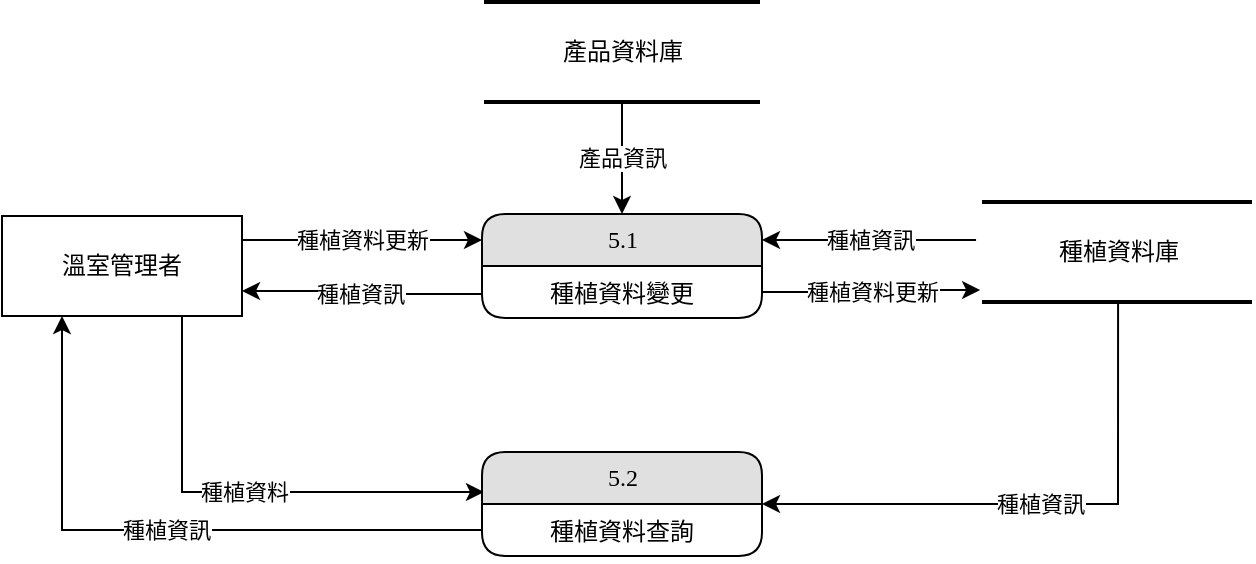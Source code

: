 <mxfile version="12.9.13" type="device"><diagram id="p-VdkyrW_oovcducr54P" name="第1頁"><mxGraphModel dx="1086" dy="806" grid="1" gridSize="10" guides="1" tooltips="1" connect="1" arrows="1" fold="1" page="1" pageScale="1" pageWidth="827" pageHeight="1169" math="0" shadow="0"><root><mxCell id="0"/><mxCell id="1" parent="0"/><mxCell id="AekNg8NI2HhfpbxMB8yL-2" value="種植資料更新" style="edgeStyle=orthogonalEdgeStyle;rounded=0;orthogonalLoop=1;jettySize=auto;html=1;entryX=0;entryY=0.25;entryDx=0;entryDy=0;" parent="1" source="AekNg8NI2HhfpbxMB8yL-4" target="AekNg8NI2HhfpbxMB8yL-11" edge="1"><mxGeometry relative="1" as="geometry"><Array as="points"><mxPoint x="220" y="359"/><mxPoint x="220" y="359"/></Array></mxGeometry></mxCell><mxCell id="AekNg8NI2HhfpbxMB8yL-4" value="溫室管理者" style="whiteSpace=wrap;html=1;rounded=0;shadow=0;comic=0;labelBackgroundColor=none;strokeWidth=1;fontFamily=Verdana;fontSize=12;align=center;" parent="1" vertex="1"><mxGeometry x="110" y="347" width="120" height="50" as="geometry"/></mxCell><mxCell id="AekNg8NI2HhfpbxMB8yL-5" value="種植資訊" style="edgeStyle=orthogonalEdgeStyle;rounded=0;orthogonalLoop=1;jettySize=auto;html=1;entryX=1;entryY=0.25;entryDx=0;entryDy=0;exitX=-0.022;exitY=0.38;exitDx=0;exitDy=0;exitPerimeter=0;" parent="1" source="AekNg8NI2HhfpbxMB8yL-7" target="AekNg8NI2HhfpbxMB8yL-11" edge="1"><mxGeometry relative="1" as="geometry"><Array as="points"><mxPoint x="560" y="359"/><mxPoint x="560" y="359"/></Array></mxGeometry></mxCell><mxCell id="AekNg8NI2HhfpbxMB8yL-7" value="種植資料庫" style="html=1;rounded=0;shadow=0;comic=0;labelBackgroundColor=none;strokeWidth=2;fontFamily=Verdana;fontSize=12;align=center;shape=mxgraph.ios7ui.horLines;" parent="1" vertex="1"><mxGeometry x="600" y="340" width="135" height="50" as="geometry"/></mxCell><mxCell id="AekNg8NI2HhfpbxMB8yL-8" value="種植資訊" style="edgeStyle=orthogonalEdgeStyle;rounded=0;orthogonalLoop=1;jettySize=auto;html=1;entryX=1;entryY=0.75;entryDx=0;entryDy=0;" parent="1" source="AekNg8NI2HhfpbxMB8yL-11" target="AekNg8NI2HhfpbxMB8yL-4" edge="1"><mxGeometry relative="1" as="geometry"><mxPoint x="170" y="380" as="targetPoint"/><Array as="points"><mxPoint x="285" y="386"/></Array></mxGeometry></mxCell><mxCell id="AekNg8NI2HhfpbxMB8yL-9" value="種植資料更新" style="edgeStyle=orthogonalEdgeStyle;rounded=0;orthogonalLoop=1;jettySize=auto;html=1;exitX=1;exitY=0.5;exitDx=0;exitDy=0;entryX=-0.007;entryY=0.88;entryDx=0;entryDy=0;entryPerimeter=0;" parent="1" source="AekNg8NI2HhfpbxMB8yL-12" target="AekNg8NI2HhfpbxMB8yL-7" edge="1"><mxGeometry relative="1" as="geometry"><mxPoint x="618" y="360" as="targetPoint"/><Array as="points"/></mxGeometry></mxCell><mxCell id="AekNg8NI2HhfpbxMB8yL-11" value="5.1" style="swimlane;html=1;fontStyle=0;childLayout=stackLayout;horizontal=1;startSize=26;horizontalStack=0;resizeParent=1;resizeLast=0;collapsible=1;marginBottom=0;swimlaneFillColor=#ffffff;align=center;rounded=1;shadow=0;comic=0;labelBackgroundColor=none;strokeWidth=1;fontFamily=Verdana;fontSize=12;fillColor=#E0E0E0;" parent="1" vertex="1"><mxGeometry x="350" y="346" width="140" height="52" as="geometry"/></mxCell><mxCell id="AekNg8NI2HhfpbxMB8yL-12" value="種植資料變更" style="text;html=1;strokeColor=none;fillColor=none;spacingLeft=4;spacingRight=4;whiteSpace=wrap;overflow=hidden;rotatable=0;points=[[0,0.5],[1,0.5]];portConstraint=eastwest;align=center;" parent="AekNg8NI2HhfpbxMB8yL-11" vertex="1"><mxGeometry y="26" width="140" height="26" as="geometry"/></mxCell><mxCell id="-cgxeb4B9NjPu0vd5rAg-4" value="產品資訊" style="edgeStyle=orthogonalEdgeStyle;rounded=0;orthogonalLoop=1;jettySize=auto;html=1;entryX=0.5;entryY=0;entryDx=0;entryDy=0;" parent="1" source="-cgxeb4B9NjPu0vd5rAg-1" target="AekNg8NI2HhfpbxMB8yL-11" edge="1"><mxGeometry relative="1" as="geometry"/></mxCell><mxCell id="-cgxeb4B9NjPu0vd5rAg-1" value="產品資料庫" style="html=1;rounded=0;shadow=0;comic=0;labelBackgroundColor=none;strokeWidth=2;fontFamily=Verdana;fontSize=12;align=center;shape=mxgraph.ios7ui.horLines;" parent="1" vertex="1"><mxGeometry x="351" y="240" width="138" height="50" as="geometry"/></mxCell><mxCell id="-XRhmUCHhIqncp-7-V9P-1" value="種植資訊" style="edgeStyle=orthogonalEdgeStyle;rounded=0;orthogonalLoop=1;jettySize=auto;html=1;exitX=0.504;exitY=1.02;exitDx=0;exitDy=0;exitPerimeter=0;entryX=1;entryY=0.5;entryDx=0;entryDy=0;" parent="1" source="AekNg8NI2HhfpbxMB8yL-7" target="-XRhmUCHhIqncp-7-V9P-4" edge="1"><mxGeometry relative="1" as="geometry"><mxPoint x="678.985" y="399" as="sourcePoint"/></mxGeometry></mxCell><mxCell id="-XRhmUCHhIqncp-7-V9P-2" value="種植資料" style="edgeStyle=orthogonalEdgeStyle;rounded=0;orthogonalLoop=1;jettySize=auto;html=1;entryX=0.007;entryY=0.385;entryDx=0;entryDy=0;entryPerimeter=0;exitX=0.75;exitY=1;exitDx=0;exitDy=0;" parent="1" source="AekNg8NI2HhfpbxMB8yL-4" target="-XRhmUCHhIqncp-7-V9P-4" edge="1"><mxGeometry relative="1" as="geometry"><Array as="points"><mxPoint x="200" y="485"/></Array><mxPoint x="200" y="397" as="sourcePoint"/></mxGeometry></mxCell><mxCell id="-XRhmUCHhIqncp-7-V9P-3" value="種植資訊" style="edgeStyle=orthogonalEdgeStyle;rounded=0;orthogonalLoop=1;jettySize=auto;html=1;entryX=0.25;entryY=1;entryDx=0;entryDy=0;" parent="1" source="-XRhmUCHhIqncp-7-V9P-5" target="AekNg8NI2HhfpbxMB8yL-4" edge="1"><mxGeometry relative="1" as="geometry"><mxPoint x="140" y="397" as="targetPoint"/></mxGeometry></mxCell><mxCell id="-XRhmUCHhIqncp-7-V9P-4" value="5.2" style="swimlane;html=1;fontStyle=0;childLayout=stackLayout;horizontal=1;startSize=26;fillColor=#e0e0e0;horizontalStack=0;resizeParent=1;resizeLast=0;collapsible=1;marginBottom=0;swimlaneFillColor=#ffffff;align=center;rounded=1;shadow=0;comic=0;labelBackgroundColor=none;strokeWidth=1;fontFamily=Verdana;fontSize=12" parent="1" vertex="1"><mxGeometry x="350" y="465" width="140" height="52" as="geometry"/></mxCell><mxCell id="-XRhmUCHhIqncp-7-V9P-5" value="種植資料查詢" style="text;html=1;strokeColor=none;fillColor=none;spacingLeft=4;spacingRight=4;whiteSpace=wrap;overflow=hidden;rotatable=0;points=[[0,0.5],[1,0.5]];portConstraint=eastwest;align=center;" parent="-XRhmUCHhIqncp-7-V9P-4" vertex="1"><mxGeometry y="26" width="140" height="26" as="geometry"/></mxCell></root></mxGraphModel></diagram></mxfile>
